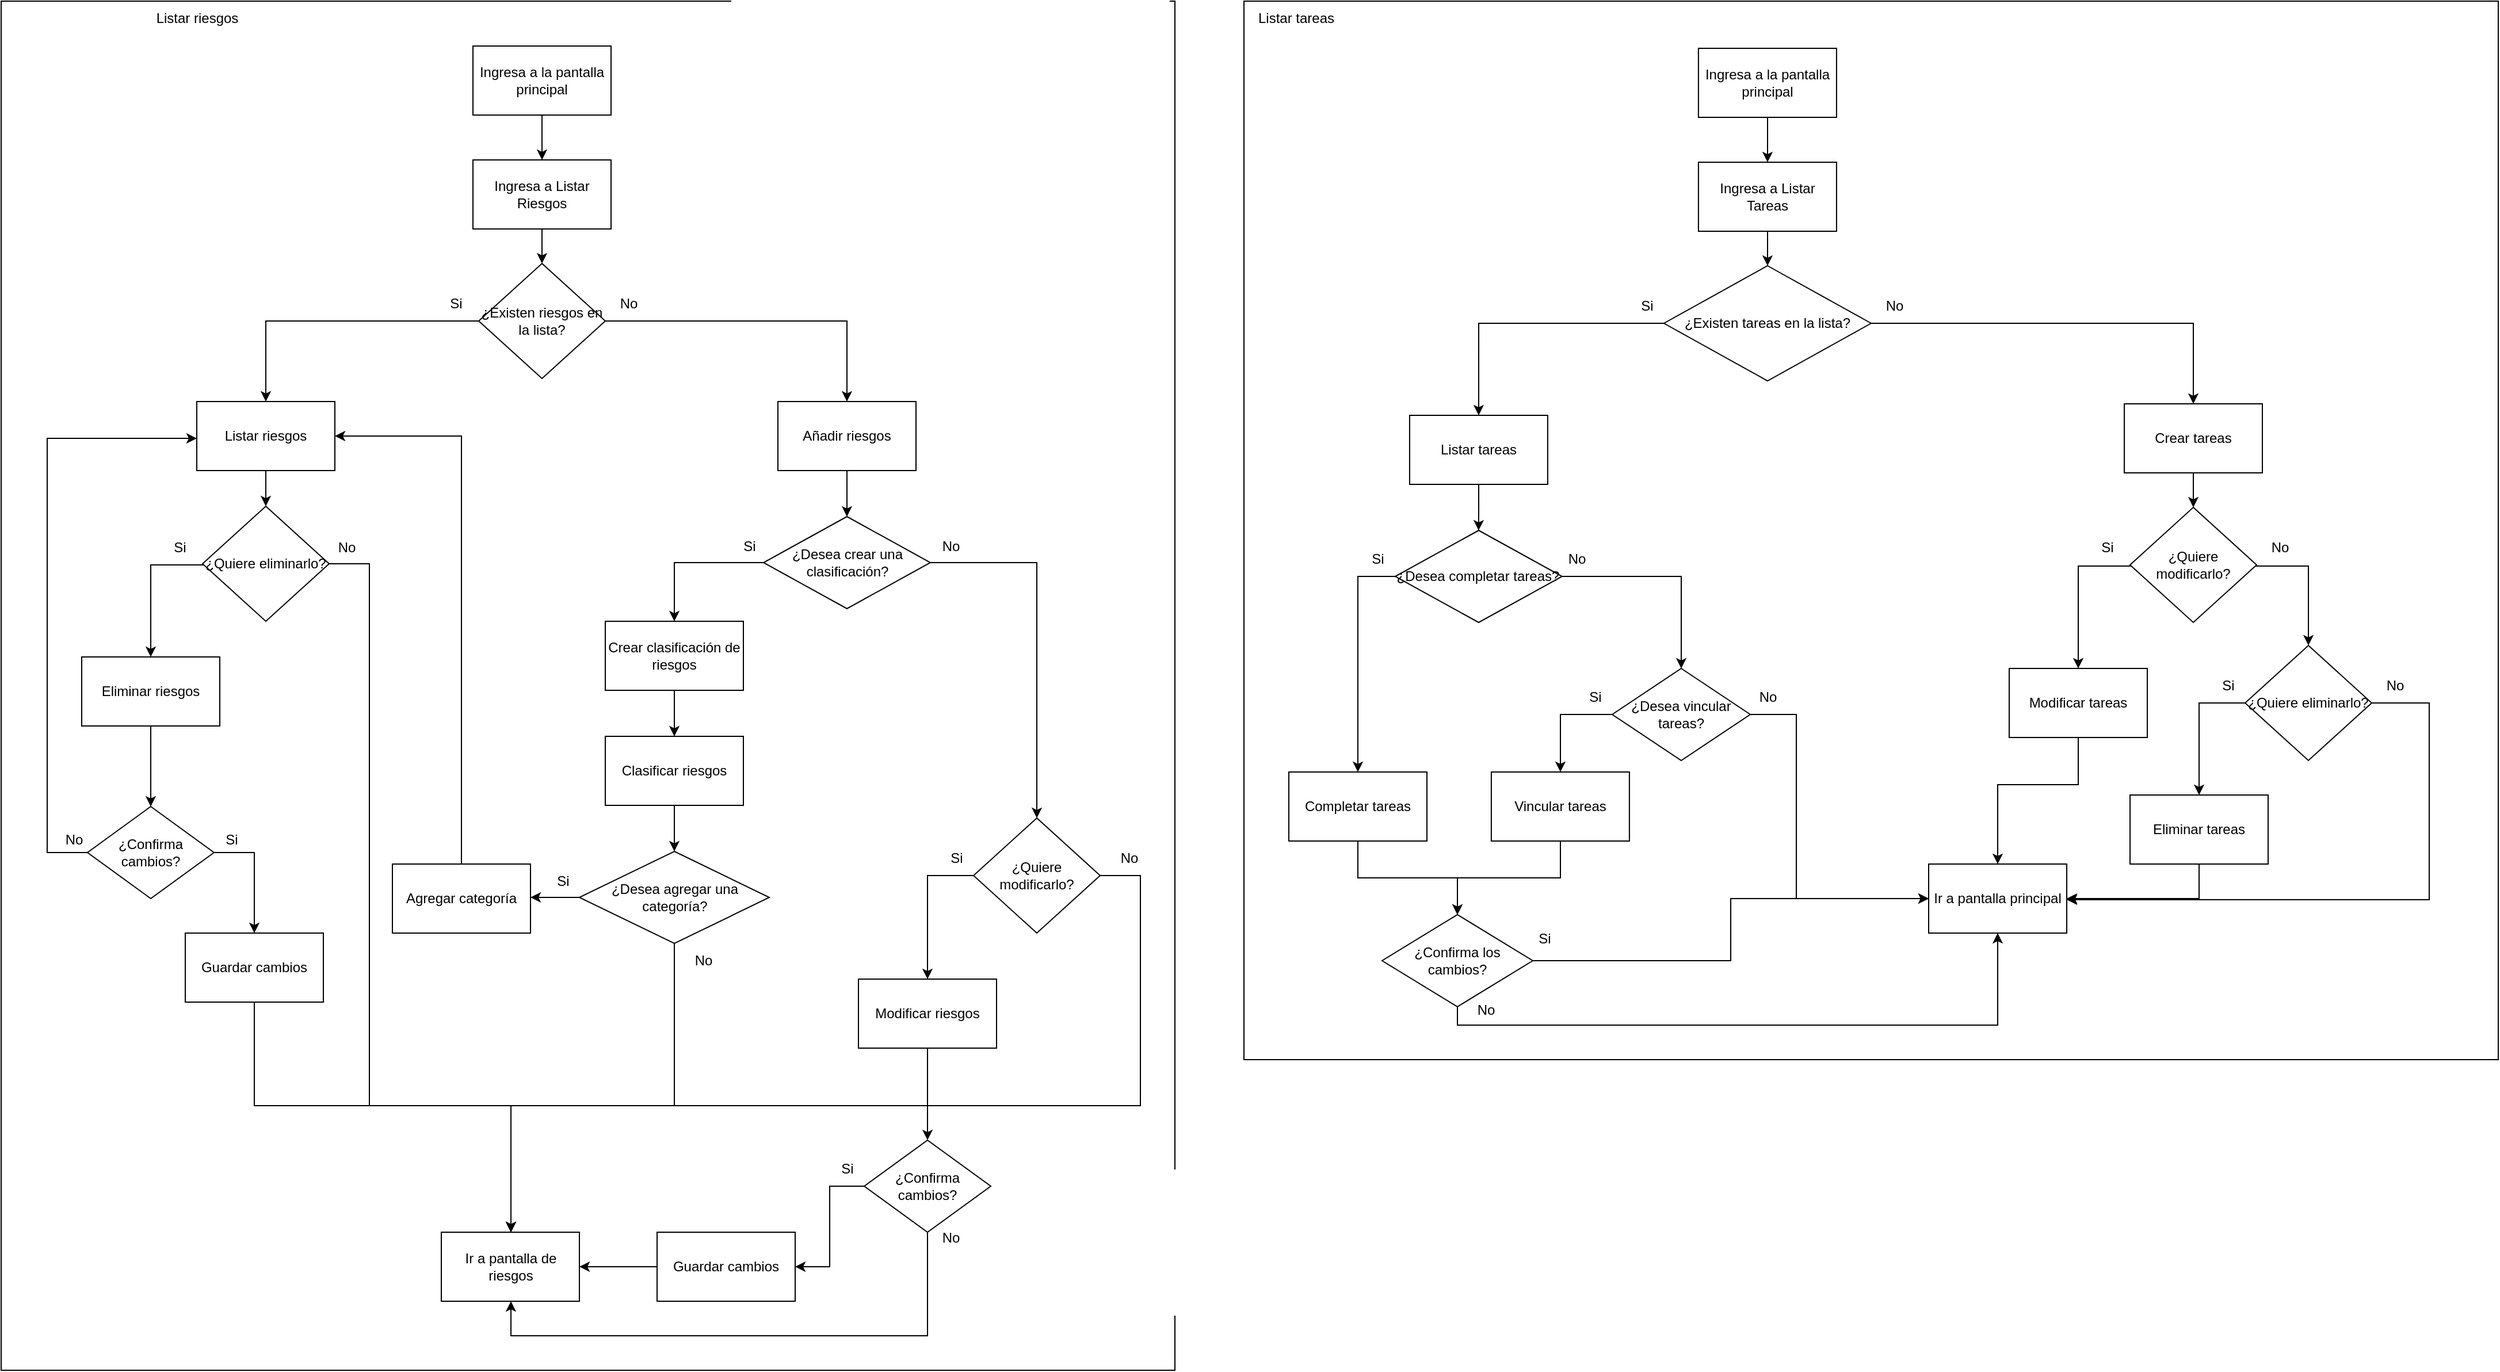 <mxfile version="24.5.1" type="device">
  <diagram id="2i4qga7weTXimYSR2r4y" name="Página-2">
    <mxGraphModel dx="3882" dy="-85" grid="1" gridSize="10" guides="1" tooltips="1" connect="1" arrows="1" fold="1" page="1" pageScale="1" pageWidth="827" pageHeight="1169" math="0" shadow="0">
      <root>
        <mxCell id="0" />
        <mxCell id="1" parent="0" />
        <mxCell id="-6n7xgKERIVpxmvqz6UG-1" value="" style="rounded=0;whiteSpace=wrap;html=1;" vertex="1" parent="1">
          <mxGeometry x="-870" y="1370" width="1020" height="1190" as="geometry" />
        </mxCell>
        <mxCell id="-6n7xgKERIVpxmvqz6UG-2" style="edgeStyle=orthogonalEdgeStyle;rounded=0;orthogonalLoop=1;jettySize=auto;html=1;" edge="1" parent="1" source="-6n7xgKERIVpxmvqz6UG-3" target="-6n7xgKERIVpxmvqz6UG-6">
          <mxGeometry relative="1" as="geometry">
            <mxPoint x="-180" y="1459" as="targetPoint" />
          </mxGeometry>
        </mxCell>
        <mxCell id="-6n7xgKERIVpxmvqz6UG-3" value="Ingresa a la pantalla principal" style="whiteSpace=wrap;html=1;" vertex="1" parent="1">
          <mxGeometry x="-460" y="1409" width="120" height="60" as="geometry" />
        </mxCell>
        <mxCell id="-6n7xgKERIVpxmvqz6UG-4" value="Listar riesgos" style="text;html=1;align=center;verticalAlign=middle;resizable=0;points=[];autosize=1;strokeColor=none;fillColor=none;" vertex="1" parent="1">
          <mxGeometry x="-750" y="1370" width="100" height="30" as="geometry" />
        </mxCell>
        <mxCell id="-6n7xgKERIVpxmvqz6UG-5" style="edgeStyle=orthogonalEdgeStyle;rounded=0;orthogonalLoop=1;jettySize=auto;html=1;" edge="1" parent="1" source="-6n7xgKERIVpxmvqz6UG-6" target="-6n7xgKERIVpxmvqz6UG-9">
          <mxGeometry relative="1" as="geometry">
            <mxPoint x="-180" y="1549" as="targetPoint" />
          </mxGeometry>
        </mxCell>
        <mxCell id="-6n7xgKERIVpxmvqz6UG-6" value="Ingresa a Listar Riesgos" style="whiteSpace=wrap;html=1;" vertex="1" parent="1">
          <mxGeometry x="-460" y="1508" width="120" height="60" as="geometry" />
        </mxCell>
        <mxCell id="-6n7xgKERIVpxmvqz6UG-7" style="edgeStyle=orthogonalEdgeStyle;rounded=0;orthogonalLoop=1;jettySize=auto;html=1;entryX=0.5;entryY=0;entryDx=0;entryDy=0;" edge="1" parent="1" source="-6n7xgKERIVpxmvqz6UG-9" target="-6n7xgKERIVpxmvqz6UG-11">
          <mxGeometry relative="1" as="geometry">
            <Array as="points">
              <mxPoint x="-640" y="1648" />
            </Array>
          </mxGeometry>
        </mxCell>
        <mxCell id="-6n7xgKERIVpxmvqz6UG-8" style="edgeStyle=orthogonalEdgeStyle;rounded=0;orthogonalLoop=1;jettySize=auto;html=1;" edge="1" parent="1" source="-6n7xgKERIVpxmvqz6UG-9" target="-6n7xgKERIVpxmvqz6UG-23">
          <mxGeometry relative="1" as="geometry" />
        </mxCell>
        <mxCell id="-6n7xgKERIVpxmvqz6UG-9" value="¿Existen riesgos en la lista?" style="rhombus;whiteSpace=wrap;html=1;" vertex="1" parent="1">
          <mxGeometry x="-455" y="1598" width="110" height="100" as="geometry" />
        </mxCell>
        <mxCell id="Y3uqk0koXUsRlQ7JTflA-15" style="edgeStyle=orthogonalEdgeStyle;rounded=0;orthogonalLoop=1;jettySize=auto;html=1;" edge="1" parent="1" source="-6n7xgKERIVpxmvqz6UG-11" target="-6n7xgKERIVpxmvqz6UG-26">
          <mxGeometry relative="1" as="geometry" />
        </mxCell>
        <mxCell id="-6n7xgKERIVpxmvqz6UG-11" value="Listar riesgos" style="whiteSpace=wrap;html=1;" vertex="1" parent="1">
          <mxGeometry x="-700" y="1718" width="120" height="60" as="geometry" />
        </mxCell>
        <mxCell id="-6n7xgKERIVpxmvqz6UG-12" value="Si" style="text;html=1;align=center;verticalAlign=middle;resizable=0;points=[];autosize=1;strokeColor=none;fillColor=none;" vertex="1" parent="1">
          <mxGeometry x="-490" y="1618" width="30" height="30" as="geometry" />
        </mxCell>
        <mxCell id="-6n7xgKERIVpxmvqz6UG-13" style="edgeStyle=orthogonalEdgeStyle;rounded=0;orthogonalLoop=1;jettySize=auto;html=1;" edge="1" parent="1" source="-6n7xgKERIVpxmvqz6UG-14" target="Y3uqk0koXUsRlQ7JTflA-25">
          <mxGeometry relative="1" as="geometry">
            <Array as="points">
              <mxPoint x="-65" y="2340" />
              <mxPoint x="-65" y="2340" />
            </Array>
            <mxPoint x="-560.0" y="2460" as="targetPoint" />
          </mxGeometry>
        </mxCell>
        <mxCell id="-6n7xgKERIVpxmvqz6UG-14" value="Modificar riesgos" style="whiteSpace=wrap;html=1;" vertex="1" parent="1">
          <mxGeometry x="-125" y="2220" width="120" height="60" as="geometry" />
        </mxCell>
        <mxCell id="-6n7xgKERIVpxmvqz6UG-15" style="edgeStyle=orthogonalEdgeStyle;rounded=0;orthogonalLoop=1;jettySize=auto;html=1;" edge="1" parent="1" source="-6n7xgKERIVpxmvqz6UG-17" target="-6n7xgKERIVpxmvqz6UG-14">
          <mxGeometry relative="1" as="geometry">
            <Array as="points">
              <mxPoint x="-65" y="2130" />
            </Array>
          </mxGeometry>
        </mxCell>
        <mxCell id="Y3uqk0koXUsRlQ7JTflA-18" style="edgeStyle=orthogonalEdgeStyle;rounded=0;orthogonalLoop=1;jettySize=auto;html=1;" edge="1" parent="1" source="-6n7xgKERIVpxmvqz6UG-17" target="-6n7xgKERIVpxmvqz6UG-19">
          <mxGeometry relative="1" as="geometry">
            <Array as="points">
              <mxPoint x="120" y="2130" />
              <mxPoint x="120" y="2330" />
              <mxPoint x="-427" y="2330" />
            </Array>
          </mxGeometry>
        </mxCell>
        <mxCell id="-6n7xgKERIVpxmvqz6UG-17" value="¿Quiere modificarlo?" style="rhombus;whiteSpace=wrap;html=1;" vertex="1" parent="1">
          <mxGeometry x="-25" y="2080" width="110" height="100" as="geometry" />
        </mxCell>
        <mxCell id="-6n7xgKERIVpxmvqz6UG-18" value="No" style="text;html=1;align=center;verticalAlign=middle;resizable=0;points=[];autosize=1;strokeColor=none;fillColor=none;" vertex="1" parent="1">
          <mxGeometry x="-345" y="1618" width="40" height="30" as="geometry" />
        </mxCell>
        <mxCell id="-6n7xgKERIVpxmvqz6UG-19" value="Ir a pantalla de riesgos" style="whiteSpace=wrap;html=1;" vertex="1" parent="1">
          <mxGeometry x="-487.5" y="2440" width="120" height="60" as="geometry" />
        </mxCell>
        <mxCell id="-6n7xgKERIVpxmvqz6UG-20" value="Si" style="text;html=1;align=center;verticalAlign=middle;resizable=0;points=[];autosize=1;strokeColor=none;fillColor=none;" vertex="1" parent="1">
          <mxGeometry x="-55" y="2100" width="30" height="30" as="geometry" />
        </mxCell>
        <mxCell id="-6n7xgKERIVpxmvqz6UG-21" value="No" style="text;html=1;align=center;verticalAlign=middle;resizable=0;points=[];autosize=1;strokeColor=none;fillColor=none;" vertex="1" parent="1">
          <mxGeometry x="90" y="2100" width="40" height="30" as="geometry" />
        </mxCell>
        <mxCell id="-6n7xgKERIVpxmvqz6UG-22" value="" style="edgeStyle=orthogonalEdgeStyle;rounded=0;orthogonalLoop=1;jettySize=auto;html=1;" edge="1" parent="1" source="-6n7xgKERIVpxmvqz6UG-23" target="-6n7xgKERIVpxmvqz6UG-63">
          <mxGeometry relative="1" as="geometry" />
        </mxCell>
        <mxCell id="-6n7xgKERIVpxmvqz6UG-23" value="Añadir riesgos" style="whiteSpace=wrap;html=1;" vertex="1" parent="1">
          <mxGeometry x="-195" y="1718" width="120" height="60" as="geometry" />
        </mxCell>
        <mxCell id="-6n7xgKERIVpxmvqz6UG-24" value="" style="edgeStyle=orthogonalEdgeStyle;rounded=0;orthogonalLoop=1;jettySize=auto;html=1;" edge="1" parent="1" source="-6n7xgKERIVpxmvqz6UG-26" target="-6n7xgKERIVpxmvqz6UG-30">
          <mxGeometry relative="1" as="geometry">
            <Array as="points">
              <mxPoint x="-740" y="1860" />
            </Array>
          </mxGeometry>
        </mxCell>
        <mxCell id="Y3uqk0koXUsRlQ7JTflA-16" style="edgeStyle=orthogonalEdgeStyle;rounded=0;orthogonalLoop=1;jettySize=auto;html=1;" edge="1" parent="1" source="-6n7xgKERIVpxmvqz6UG-26" target="-6n7xgKERIVpxmvqz6UG-19">
          <mxGeometry relative="1" as="geometry">
            <Array as="points">
              <mxPoint x="-550" y="1859" />
              <mxPoint x="-550" y="2330" />
              <mxPoint x="-427" y="2330" />
            </Array>
          </mxGeometry>
        </mxCell>
        <mxCell id="-6n7xgKERIVpxmvqz6UG-26" value="¿Quiere eliminarlo?" style="rhombus;whiteSpace=wrap;html=1;" vertex="1" parent="1">
          <mxGeometry x="-695" y="1809" width="110" height="100" as="geometry" />
        </mxCell>
        <mxCell id="-6n7xgKERIVpxmvqz6UG-27" value="Si" style="text;html=1;align=center;verticalAlign=middle;resizable=0;points=[];autosize=1;strokeColor=none;fillColor=none;" vertex="1" parent="1">
          <mxGeometry x="-730" y="1830" width="30" height="30" as="geometry" />
        </mxCell>
        <mxCell id="-6n7xgKERIVpxmvqz6UG-28" value="No" style="text;html=1;align=center;verticalAlign=middle;resizable=0;points=[];autosize=1;strokeColor=none;fillColor=none;" vertex="1" parent="1">
          <mxGeometry x="-590" y="1830" width="40" height="30" as="geometry" />
        </mxCell>
        <mxCell id="Y3uqk0koXUsRlQ7JTflA-20" value="" style="edgeStyle=orthogonalEdgeStyle;rounded=0;orthogonalLoop=1;jettySize=auto;html=1;" edge="1" parent="1" source="-6n7xgKERIVpxmvqz6UG-30" target="Y3uqk0koXUsRlQ7JTflA-19">
          <mxGeometry relative="1" as="geometry" />
        </mxCell>
        <mxCell id="-6n7xgKERIVpxmvqz6UG-30" value="Eliminar riesgos" style="whiteSpace=wrap;html=1;" vertex="1" parent="1">
          <mxGeometry x="-800" y="1940" width="120" height="60" as="geometry" />
        </mxCell>
        <mxCell id="-6n7xgKERIVpxmvqz6UG-31" value="" style="rounded=0;whiteSpace=wrap;html=1;" vertex="1" parent="1">
          <mxGeometry x="210" y="1370" width="1090" height="920" as="geometry" />
        </mxCell>
        <mxCell id="-6n7xgKERIVpxmvqz6UG-32" value="Listar tareas" style="text;html=1;align=center;verticalAlign=middle;resizable=0;points=[];autosize=1;strokeColor=none;fillColor=none;" vertex="1" parent="1">
          <mxGeometry x="210" y="1370" width="90" height="30" as="geometry" />
        </mxCell>
        <mxCell id="-6n7xgKERIVpxmvqz6UG-33" style="edgeStyle=orthogonalEdgeStyle;rounded=0;orthogonalLoop=1;jettySize=auto;html=1;" edge="1" parent="1" source="-6n7xgKERIVpxmvqz6UG-34" target="-6n7xgKERIVpxmvqz6UG-36">
          <mxGeometry relative="1" as="geometry">
            <mxPoint x="884.96" y="1461" as="targetPoint" />
          </mxGeometry>
        </mxCell>
        <mxCell id="-6n7xgKERIVpxmvqz6UG-34" value="Ingresa a la pantalla principal" style="whiteSpace=wrap;html=1;" vertex="1" parent="1">
          <mxGeometry x="604.96" y="1411" width="120" height="60" as="geometry" />
        </mxCell>
        <mxCell id="-6n7xgKERIVpxmvqz6UG-35" style="edgeStyle=orthogonalEdgeStyle;rounded=0;orthogonalLoop=1;jettySize=auto;html=1;" edge="1" parent="1" source="-6n7xgKERIVpxmvqz6UG-36" target="-6n7xgKERIVpxmvqz6UG-39">
          <mxGeometry relative="1" as="geometry">
            <mxPoint x="884.96" y="1551" as="targetPoint" />
          </mxGeometry>
        </mxCell>
        <mxCell id="-6n7xgKERIVpxmvqz6UG-36" value="Ingresa a Listar Tareas" style="whiteSpace=wrap;html=1;" vertex="1" parent="1">
          <mxGeometry x="604.96" y="1510" width="120" height="60" as="geometry" />
        </mxCell>
        <mxCell id="-6n7xgKERIVpxmvqz6UG-37" style="edgeStyle=orthogonalEdgeStyle;rounded=0;orthogonalLoop=1;jettySize=auto;html=1;entryX=0.5;entryY=0;entryDx=0;entryDy=0;" edge="1" parent="1" source="-6n7xgKERIVpxmvqz6UG-39" target="-6n7xgKERIVpxmvqz6UG-41">
          <mxGeometry relative="1" as="geometry">
            <Array as="points">
              <mxPoint x="414" y="1650" />
            </Array>
          </mxGeometry>
        </mxCell>
        <mxCell id="-6n7xgKERIVpxmvqz6UG-38" style="edgeStyle=orthogonalEdgeStyle;rounded=0;orthogonalLoop=1;jettySize=auto;html=1;" edge="1" parent="1" source="-6n7xgKERIVpxmvqz6UG-39" target="-6n7xgKERIVpxmvqz6UG-53">
          <mxGeometry relative="1" as="geometry" />
        </mxCell>
        <mxCell id="-6n7xgKERIVpxmvqz6UG-39" value="¿Existen tareas en la lista?" style="rhombus;whiteSpace=wrap;html=1;" vertex="1" parent="1">
          <mxGeometry x="574.96" y="1600" width="180.04" height="100" as="geometry" />
        </mxCell>
        <mxCell id="Y3uqk0koXUsRlQ7JTflA-37" value="" style="edgeStyle=orthogonalEdgeStyle;rounded=0;orthogonalLoop=1;jettySize=auto;html=1;" edge="1" parent="1" source="-6n7xgKERIVpxmvqz6UG-41" target="Y3uqk0koXUsRlQ7JTflA-36">
          <mxGeometry relative="1" as="geometry" />
        </mxCell>
        <mxCell id="-6n7xgKERIVpxmvqz6UG-41" value="Listar tareas" style="whiteSpace=wrap;html=1;" vertex="1" parent="1">
          <mxGeometry x="353.96" y="1730" width="120" height="60" as="geometry" />
        </mxCell>
        <mxCell id="-6n7xgKERIVpxmvqz6UG-42" value="Si" style="text;html=1;align=center;verticalAlign=middle;resizable=0;points=[];autosize=1;strokeColor=none;fillColor=none;" vertex="1" parent="1">
          <mxGeometry x="544.96" y="1620" width="30" height="30" as="geometry" />
        </mxCell>
        <mxCell id="-6n7xgKERIVpxmvqz6UG-43" style="edgeStyle=orthogonalEdgeStyle;rounded=0;orthogonalLoop=1;jettySize=auto;html=1;" edge="1" parent="1" source="-6n7xgKERIVpxmvqz6UG-44" target="-6n7xgKERIVpxmvqz6UG-49">
          <mxGeometry relative="1" as="geometry">
            <Array as="points">
              <mxPoint x="935" y="2051" />
              <mxPoint x="865" y="2051" />
            </Array>
          </mxGeometry>
        </mxCell>
        <mxCell id="-6n7xgKERIVpxmvqz6UG-44" value="Modificar tareas" style="whiteSpace=wrap;html=1;" vertex="1" parent="1">
          <mxGeometry x="875" y="1950" width="120" height="60" as="geometry" />
        </mxCell>
        <mxCell id="-6n7xgKERIVpxmvqz6UG-45" style="edgeStyle=orthogonalEdgeStyle;rounded=0;orthogonalLoop=1;jettySize=auto;html=1;" edge="1" parent="1" source="-6n7xgKERIVpxmvqz6UG-47" target="-6n7xgKERIVpxmvqz6UG-44">
          <mxGeometry relative="1" as="geometry">
            <Array as="points">
              <mxPoint x="935" y="1861" />
            </Array>
          </mxGeometry>
        </mxCell>
        <mxCell id="-6n7xgKERIVpxmvqz6UG-46" style="edgeStyle=orthogonalEdgeStyle;rounded=0;orthogonalLoop=1;jettySize=auto;html=1;" edge="1" parent="1" source="-6n7xgKERIVpxmvqz6UG-47" target="-6n7xgKERIVpxmvqz6UG-56">
          <mxGeometry relative="1" as="geometry">
            <Array as="points">
              <mxPoint x="1135" y="1861" />
            </Array>
          </mxGeometry>
        </mxCell>
        <mxCell id="-6n7xgKERIVpxmvqz6UG-47" value="¿Quiere modificarlo?" style="rhombus;whiteSpace=wrap;html=1;" vertex="1" parent="1">
          <mxGeometry x="980" y="1810" width="110" height="100" as="geometry" />
        </mxCell>
        <mxCell id="-6n7xgKERIVpxmvqz6UG-48" value="No" style="text;html=1;align=center;verticalAlign=middle;resizable=0;points=[];autosize=1;strokeColor=none;fillColor=none;" vertex="1" parent="1">
          <mxGeometry x="755" y="1620" width="40" height="30" as="geometry" />
        </mxCell>
        <mxCell id="-6n7xgKERIVpxmvqz6UG-49" value="Ir a pantalla principal" style="whiteSpace=wrap;html=1;" vertex="1" parent="1">
          <mxGeometry x="805" y="2120" width="120" height="60" as="geometry" />
        </mxCell>
        <mxCell id="-6n7xgKERIVpxmvqz6UG-50" value="Si" style="text;html=1;align=center;verticalAlign=middle;resizable=0;points=[];autosize=1;strokeColor=none;fillColor=none;" vertex="1" parent="1">
          <mxGeometry x="945" y="1830" width="30" height="30" as="geometry" />
        </mxCell>
        <mxCell id="-6n7xgKERIVpxmvqz6UG-51" value="No" style="text;html=1;align=center;verticalAlign=middle;resizable=0;points=[];autosize=1;strokeColor=none;fillColor=none;" vertex="1" parent="1">
          <mxGeometry x="1090" y="1830" width="40" height="30" as="geometry" />
        </mxCell>
        <mxCell id="-6n7xgKERIVpxmvqz6UG-52" value="" style="edgeStyle=orthogonalEdgeStyle;rounded=0;orthogonalLoop=1;jettySize=auto;html=1;" edge="1" parent="1" source="-6n7xgKERIVpxmvqz6UG-53" target="-6n7xgKERIVpxmvqz6UG-47">
          <mxGeometry relative="1" as="geometry" />
        </mxCell>
        <mxCell id="-6n7xgKERIVpxmvqz6UG-53" value="Crear tareas" style="whiteSpace=wrap;html=1;" vertex="1" parent="1">
          <mxGeometry x="975" y="1720" width="120" height="60" as="geometry" />
        </mxCell>
        <mxCell id="-6n7xgKERIVpxmvqz6UG-54" value="" style="edgeStyle=orthogonalEdgeStyle;rounded=0;orthogonalLoop=1;jettySize=auto;html=1;" edge="1" parent="1" source="-6n7xgKERIVpxmvqz6UG-56" target="-6n7xgKERIVpxmvqz6UG-60">
          <mxGeometry relative="1" as="geometry">
            <Array as="points">
              <mxPoint x="1040" y="1980" />
            </Array>
          </mxGeometry>
        </mxCell>
        <mxCell id="-6n7xgKERIVpxmvqz6UG-55" style="edgeStyle=orthogonalEdgeStyle;rounded=0;orthogonalLoop=1;jettySize=auto;html=1;" edge="1" parent="1" source="-6n7xgKERIVpxmvqz6UG-56" target="-6n7xgKERIVpxmvqz6UG-49">
          <mxGeometry relative="1" as="geometry">
            <Array as="points">
              <mxPoint x="1240" y="1980" />
              <mxPoint x="1240" y="2151" />
            </Array>
          </mxGeometry>
        </mxCell>
        <mxCell id="-6n7xgKERIVpxmvqz6UG-56" value="¿Quiere eliminarlo?" style="rhombus;whiteSpace=wrap;html=1;" vertex="1" parent="1">
          <mxGeometry x="1080" y="1930" width="110" height="100" as="geometry" />
        </mxCell>
        <mxCell id="-6n7xgKERIVpxmvqz6UG-57" value="Si" style="text;html=1;align=center;verticalAlign=middle;resizable=0;points=[];autosize=1;strokeColor=none;fillColor=none;" vertex="1" parent="1">
          <mxGeometry x="1050" y="1950" width="30" height="30" as="geometry" />
        </mxCell>
        <mxCell id="-6n7xgKERIVpxmvqz6UG-58" value="No" style="text;html=1;align=center;verticalAlign=middle;resizable=0;points=[];autosize=1;strokeColor=none;fillColor=none;" vertex="1" parent="1">
          <mxGeometry x="1190" y="1950" width="40" height="30" as="geometry" />
        </mxCell>
        <mxCell id="-6n7xgKERIVpxmvqz6UG-59" style="edgeStyle=orthogonalEdgeStyle;rounded=0;orthogonalLoop=1;jettySize=auto;html=1;" edge="1" parent="1" source="-6n7xgKERIVpxmvqz6UG-60" target="-6n7xgKERIVpxmvqz6UG-49">
          <mxGeometry relative="1" as="geometry">
            <Array as="points">
              <mxPoint x="1040" y="2150" />
            </Array>
          </mxGeometry>
        </mxCell>
        <mxCell id="-6n7xgKERIVpxmvqz6UG-60" value="Eliminar tareas" style="whiteSpace=wrap;html=1;" vertex="1" parent="1">
          <mxGeometry x="980" y="2060" width="120" height="60" as="geometry" />
        </mxCell>
        <mxCell id="-6n7xgKERIVpxmvqz6UG-61" value="" style="edgeStyle=orthogonalEdgeStyle;rounded=0;orthogonalLoop=1;jettySize=auto;html=1;" edge="1" parent="1" source="-6n7xgKERIVpxmvqz6UG-63" target="-6n7xgKERIVpxmvqz6UG-65">
          <mxGeometry relative="1" as="geometry" />
        </mxCell>
        <mxCell id="-6n7xgKERIVpxmvqz6UG-62" value="" style="edgeStyle=orthogonalEdgeStyle;rounded=0;orthogonalLoop=1;jettySize=auto;html=1;" edge="1" parent="1" source="-6n7xgKERIVpxmvqz6UG-63" target="-6n7xgKERIVpxmvqz6UG-17">
          <mxGeometry relative="1" as="geometry">
            <mxPoint x="30" y="1909" as="targetPoint" />
            <Array as="points">
              <mxPoint x="30" y="1858" />
            </Array>
          </mxGeometry>
        </mxCell>
        <mxCell id="-6n7xgKERIVpxmvqz6UG-63" value="¿Desea crear una clasificación?" style="rhombus;whiteSpace=wrap;html=1;" vertex="1" parent="1">
          <mxGeometry x="-207.5" y="1818" width="145" height="80" as="geometry" />
        </mxCell>
        <mxCell id="Y3uqk0koXUsRlQ7JTflA-4" value="" style="edgeStyle=orthogonalEdgeStyle;rounded=0;orthogonalLoop=1;jettySize=auto;html=1;" edge="1" parent="1" source="-6n7xgKERIVpxmvqz6UG-65" target="Y3uqk0koXUsRlQ7JTflA-3">
          <mxGeometry relative="1" as="geometry" />
        </mxCell>
        <mxCell id="-6n7xgKERIVpxmvqz6UG-65" value="Crear clasificación de riesgos" style="whiteSpace=wrap;html=1;" vertex="1" parent="1">
          <mxGeometry x="-345" y="1909" width="120" height="60" as="geometry" />
        </mxCell>
        <mxCell id="-6n7xgKERIVpxmvqz6UG-66" value="Si" style="text;html=1;align=center;verticalAlign=middle;resizable=0;points=[];autosize=1;strokeColor=none;fillColor=none;" vertex="1" parent="1">
          <mxGeometry x="-235" y="1829" width="30" height="30" as="geometry" />
        </mxCell>
        <mxCell id="Y3uqk0koXUsRlQ7JTflA-13" style="edgeStyle=orthogonalEdgeStyle;rounded=0;orthogonalLoop=1;jettySize=auto;html=1;" edge="1" parent="1" source="-6n7xgKERIVpxmvqz6UG-68" target="-6n7xgKERIVpxmvqz6UG-11">
          <mxGeometry relative="1" as="geometry">
            <Array as="points">
              <mxPoint x="-470" y="1748" />
            </Array>
          </mxGeometry>
        </mxCell>
        <mxCell id="-6n7xgKERIVpxmvqz6UG-68" value="Agregar categoría" style="whiteSpace=wrap;html=1;" vertex="1" parent="1">
          <mxGeometry x="-530" y="2120" width="120" height="60" as="geometry" />
        </mxCell>
        <mxCell id="-6n7xgKERIVpxmvqz6UG-69" value="No" style="text;html=1;align=center;verticalAlign=middle;resizable=0;points=[];autosize=1;strokeColor=none;fillColor=none;" vertex="1" parent="1">
          <mxGeometry x="-65" y="1829" width="40" height="30" as="geometry" />
        </mxCell>
        <mxCell id="Y3uqk0koXUsRlQ7JTflA-6" value="" style="edgeStyle=orthogonalEdgeStyle;rounded=0;orthogonalLoop=1;jettySize=auto;html=1;" edge="1" parent="1" source="Y3uqk0koXUsRlQ7JTflA-3" target="Y3uqk0koXUsRlQ7JTflA-5">
          <mxGeometry relative="1" as="geometry" />
        </mxCell>
        <mxCell id="Y3uqk0koXUsRlQ7JTflA-3" value="Clasificar riesgos" style="whiteSpace=wrap;html=1;" vertex="1" parent="1">
          <mxGeometry x="-345" y="2009" width="120" height="60" as="geometry" />
        </mxCell>
        <mxCell id="Y3uqk0koXUsRlQ7JTflA-7" style="edgeStyle=orthogonalEdgeStyle;rounded=0;orthogonalLoop=1;jettySize=auto;html=1;" edge="1" parent="1" source="Y3uqk0koXUsRlQ7JTflA-5" target="-6n7xgKERIVpxmvqz6UG-68">
          <mxGeometry relative="1" as="geometry">
            <mxPoint x="-390" y="2220" as="targetPoint" />
            <Array as="points">
              <mxPoint x="-400" y="2149" />
              <mxPoint x="-400" y="2149" />
            </Array>
          </mxGeometry>
        </mxCell>
        <mxCell id="Y3uqk0koXUsRlQ7JTflA-14" style="edgeStyle=orthogonalEdgeStyle;rounded=0;orthogonalLoop=1;jettySize=auto;html=1;" edge="1" parent="1" source="Y3uqk0koXUsRlQ7JTflA-5" target="-6n7xgKERIVpxmvqz6UG-19">
          <mxGeometry relative="1" as="geometry">
            <Array as="points">
              <mxPoint x="-285" y="2330" />
              <mxPoint x="-427" y="2330" />
            </Array>
          </mxGeometry>
        </mxCell>
        <mxCell id="Y3uqk0koXUsRlQ7JTflA-5" value="¿Desea agregar una categoría?" style="rhombus;whiteSpace=wrap;html=1;" vertex="1" parent="1">
          <mxGeometry x="-367.5" y="2109" width="165" height="80" as="geometry" />
        </mxCell>
        <mxCell id="Y3uqk0koXUsRlQ7JTflA-8" value="Si" style="text;html=1;align=center;verticalAlign=middle;resizable=0;points=[];autosize=1;strokeColor=none;fillColor=none;" vertex="1" parent="1">
          <mxGeometry x="-397.5" y="2120" width="30" height="30" as="geometry" />
        </mxCell>
        <mxCell id="Y3uqk0koXUsRlQ7JTflA-10" value="No" style="text;html=1;align=center;verticalAlign=middle;resizable=0;points=[];autosize=1;strokeColor=none;fillColor=none;" vertex="1" parent="1">
          <mxGeometry x="-280" y="2189" width="40" height="30" as="geometry" />
        </mxCell>
        <mxCell id="Y3uqk0koXUsRlQ7JTflA-23" style="edgeStyle=orthogonalEdgeStyle;rounded=0;orthogonalLoop=1;jettySize=auto;html=1;" edge="1" parent="1" source="Y3uqk0koXUsRlQ7JTflA-19" target="-6n7xgKERIVpxmvqz6UG-11">
          <mxGeometry relative="1" as="geometry">
            <Array as="points">
              <mxPoint x="-830" y="2110" />
              <mxPoint x="-830" y="1750" />
            </Array>
          </mxGeometry>
        </mxCell>
        <mxCell id="Y3uqk0koXUsRlQ7JTflA-29" value="" style="edgeStyle=orthogonalEdgeStyle;rounded=0;orthogonalLoop=1;jettySize=auto;html=1;" edge="1" parent="1" source="Y3uqk0koXUsRlQ7JTflA-19" target="Y3uqk0koXUsRlQ7JTflA-28">
          <mxGeometry relative="1" as="geometry">
            <Array as="points">
              <mxPoint x="-650" y="2110" />
            </Array>
          </mxGeometry>
        </mxCell>
        <mxCell id="Y3uqk0koXUsRlQ7JTflA-19" value="¿Confirma cambios?" style="rhombus;whiteSpace=wrap;html=1;" vertex="1" parent="1">
          <mxGeometry x="-795" y="2070" width="110" height="80" as="geometry" />
        </mxCell>
        <mxCell id="Y3uqk0koXUsRlQ7JTflA-22" value="Si" style="text;html=1;align=center;verticalAlign=middle;resizable=0;points=[];autosize=1;strokeColor=none;fillColor=none;" vertex="1" parent="1">
          <mxGeometry x="-685" y="2084" width="30" height="30" as="geometry" />
        </mxCell>
        <mxCell id="Y3uqk0koXUsRlQ7JTflA-24" value="No" style="text;html=1;align=center;verticalAlign=middle;resizable=0;points=[];autosize=1;strokeColor=none;fillColor=none;" vertex="1" parent="1">
          <mxGeometry x="-827" y="2084" width="40" height="30" as="geometry" />
        </mxCell>
        <mxCell id="Y3uqk0koXUsRlQ7JTflA-32" style="edgeStyle=orthogonalEdgeStyle;rounded=0;orthogonalLoop=1;jettySize=auto;html=1;" edge="1" parent="1" source="Y3uqk0koXUsRlQ7JTflA-25" target="Y3uqk0koXUsRlQ7JTflA-31">
          <mxGeometry relative="1" as="geometry" />
        </mxCell>
        <mxCell id="Y3uqk0koXUsRlQ7JTflA-34" style="edgeStyle=orthogonalEdgeStyle;rounded=0;orthogonalLoop=1;jettySize=auto;html=1;" edge="1" parent="1" source="Y3uqk0koXUsRlQ7JTflA-25" target="-6n7xgKERIVpxmvqz6UG-19">
          <mxGeometry relative="1" as="geometry">
            <Array as="points">
              <mxPoint x="-65" y="2530" />
              <mxPoint x="-427" y="2530" />
            </Array>
          </mxGeometry>
        </mxCell>
        <mxCell id="Y3uqk0koXUsRlQ7JTflA-25" value="¿Confirma cambios?" style="rhombus;whiteSpace=wrap;html=1;" vertex="1" parent="1">
          <mxGeometry x="-120" y="2360" width="110" height="80" as="geometry" />
        </mxCell>
        <mxCell id="Y3uqk0koXUsRlQ7JTflA-27" value="Si" style="text;html=1;align=center;verticalAlign=middle;resizable=0;points=[];autosize=1;strokeColor=none;fillColor=none;" vertex="1" parent="1">
          <mxGeometry x="-150" y="2370" width="30" height="30" as="geometry" />
        </mxCell>
        <mxCell id="Y3uqk0koXUsRlQ7JTflA-30" style="edgeStyle=orthogonalEdgeStyle;rounded=0;orthogonalLoop=1;jettySize=auto;html=1;" edge="1" parent="1" source="Y3uqk0koXUsRlQ7JTflA-28" target="-6n7xgKERIVpxmvqz6UG-19">
          <mxGeometry relative="1" as="geometry">
            <Array as="points">
              <mxPoint x="-650" y="2330" />
              <mxPoint x="-427" y="2330" />
            </Array>
          </mxGeometry>
        </mxCell>
        <mxCell id="Y3uqk0koXUsRlQ7JTflA-28" value="Guardar cambios" style="whiteSpace=wrap;html=1;" vertex="1" parent="1">
          <mxGeometry x="-710" y="2180" width="120" height="60" as="geometry" />
        </mxCell>
        <mxCell id="Y3uqk0koXUsRlQ7JTflA-33" value="" style="edgeStyle=orthogonalEdgeStyle;rounded=0;orthogonalLoop=1;jettySize=auto;html=1;" edge="1" parent="1" source="Y3uqk0koXUsRlQ7JTflA-31" target="-6n7xgKERIVpxmvqz6UG-19">
          <mxGeometry relative="1" as="geometry" />
        </mxCell>
        <mxCell id="Y3uqk0koXUsRlQ7JTflA-31" value="Guardar cambios" style="whiteSpace=wrap;html=1;" vertex="1" parent="1">
          <mxGeometry x="-300" y="2440" width="120" height="60" as="geometry" />
        </mxCell>
        <mxCell id="Y3uqk0koXUsRlQ7JTflA-35" value="No" style="text;html=1;align=center;verticalAlign=middle;resizable=0;points=[];autosize=1;strokeColor=none;fillColor=none;" vertex="1" parent="1">
          <mxGeometry x="-65" y="2430" width="40" height="30" as="geometry" />
        </mxCell>
        <mxCell id="Y3uqk0koXUsRlQ7JTflA-39" value="" style="edgeStyle=orthogonalEdgeStyle;rounded=0;orthogonalLoop=1;jettySize=auto;html=1;" edge="1" parent="1" source="Y3uqk0koXUsRlQ7JTflA-36" target="Y3uqk0koXUsRlQ7JTflA-38">
          <mxGeometry relative="1" as="geometry">
            <Array as="points">
              <mxPoint x="309" y="1870" />
            </Array>
          </mxGeometry>
        </mxCell>
        <mxCell id="Y3uqk0koXUsRlQ7JTflA-44" value="" style="edgeStyle=orthogonalEdgeStyle;rounded=0;orthogonalLoop=1;jettySize=auto;html=1;" edge="1" parent="1" source="Y3uqk0koXUsRlQ7JTflA-36" target="Y3uqk0koXUsRlQ7JTflA-43">
          <mxGeometry relative="1" as="geometry">
            <Array as="points">
              <mxPoint x="590" y="1870" />
            </Array>
          </mxGeometry>
        </mxCell>
        <mxCell id="Y3uqk0koXUsRlQ7JTflA-36" value="¿Desea completar tareas?" style="rhombus;whiteSpace=wrap;html=1;" vertex="1" parent="1">
          <mxGeometry x="341.44" y="1830" width="145.04" height="80" as="geometry" />
        </mxCell>
        <mxCell id="Y3uqk0koXUsRlQ7JTflA-53" value="" style="edgeStyle=orthogonalEdgeStyle;rounded=0;orthogonalLoop=1;jettySize=auto;html=1;" edge="1" parent="1" source="Y3uqk0koXUsRlQ7JTflA-38" target="Y3uqk0koXUsRlQ7JTflA-52">
          <mxGeometry relative="1" as="geometry" />
        </mxCell>
        <mxCell id="Y3uqk0koXUsRlQ7JTflA-38" value="Completar tareas" style="whiteSpace=wrap;html=1;" vertex="1" parent="1">
          <mxGeometry x="249" y="2040" width="120" height="60" as="geometry" />
        </mxCell>
        <mxCell id="Y3uqk0koXUsRlQ7JTflA-40" value="Si" style="text;html=1;align=center;verticalAlign=middle;resizable=0;points=[];autosize=1;strokeColor=none;fillColor=none;" vertex="1" parent="1">
          <mxGeometry x="311.44" y="1840" width="30" height="30" as="geometry" />
        </mxCell>
        <mxCell id="Y3uqk0koXUsRlQ7JTflA-48" value="" style="edgeStyle=orthogonalEdgeStyle;rounded=0;orthogonalLoop=1;jettySize=auto;html=1;" edge="1" parent="1" source="Y3uqk0koXUsRlQ7JTflA-43" target="Y3uqk0koXUsRlQ7JTflA-47">
          <mxGeometry relative="1" as="geometry">
            <Array as="points">
              <mxPoint x="485" y="1990" />
            </Array>
          </mxGeometry>
        </mxCell>
        <mxCell id="Y3uqk0koXUsRlQ7JTflA-51" style="edgeStyle=orthogonalEdgeStyle;rounded=0;orthogonalLoop=1;jettySize=auto;html=1;" edge="1" parent="1" source="Y3uqk0koXUsRlQ7JTflA-43" target="-6n7xgKERIVpxmvqz6UG-49">
          <mxGeometry relative="1" as="geometry">
            <Array as="points">
              <mxPoint x="690" y="1990" />
              <mxPoint x="690" y="2150" />
            </Array>
          </mxGeometry>
        </mxCell>
        <mxCell id="Y3uqk0koXUsRlQ7JTflA-43" value="¿Desea vincular tareas?" style="rhombus;whiteSpace=wrap;html=1;" vertex="1" parent="1">
          <mxGeometry x="530" y="1950" width="120" height="80" as="geometry" />
        </mxCell>
        <mxCell id="Y3uqk0koXUsRlQ7JTflA-46" value="No" style="text;html=1;align=center;verticalAlign=middle;resizable=0;points=[];autosize=1;strokeColor=none;fillColor=none;" vertex="1" parent="1">
          <mxGeometry x="478.96" y="1840" width="40" height="30" as="geometry" />
        </mxCell>
        <mxCell id="Y3uqk0koXUsRlQ7JTflA-54" style="edgeStyle=orthogonalEdgeStyle;rounded=0;orthogonalLoop=1;jettySize=auto;html=1;" edge="1" parent="1" source="Y3uqk0koXUsRlQ7JTflA-47" target="Y3uqk0koXUsRlQ7JTflA-52">
          <mxGeometry relative="1" as="geometry" />
        </mxCell>
        <mxCell id="Y3uqk0koXUsRlQ7JTflA-47" value="Vincular tareas" style="whiteSpace=wrap;html=1;" vertex="1" parent="1">
          <mxGeometry x="424.96" y="2040" width="120" height="60" as="geometry" />
        </mxCell>
        <mxCell id="Y3uqk0koXUsRlQ7JTflA-49" value="Si" style="text;html=1;align=center;verticalAlign=middle;resizable=0;points=[];autosize=1;strokeColor=none;fillColor=none;" vertex="1" parent="1">
          <mxGeometry x="500.0" y="1960" width="30" height="30" as="geometry" />
        </mxCell>
        <mxCell id="Y3uqk0koXUsRlQ7JTflA-50" value="No" style="text;html=1;align=center;verticalAlign=middle;resizable=0;points=[];autosize=1;strokeColor=none;fillColor=none;" vertex="1" parent="1">
          <mxGeometry x="644.96" y="1960" width="40" height="30" as="geometry" />
        </mxCell>
        <mxCell id="Y3uqk0koXUsRlQ7JTflA-55" style="edgeStyle=orthogonalEdgeStyle;rounded=0;orthogonalLoop=1;jettySize=auto;html=1;" edge="1" parent="1" source="Y3uqk0koXUsRlQ7JTflA-52" target="-6n7xgKERIVpxmvqz6UG-49">
          <mxGeometry relative="1" as="geometry" />
        </mxCell>
        <mxCell id="Y3uqk0koXUsRlQ7JTflA-56" style="edgeStyle=orthogonalEdgeStyle;rounded=0;orthogonalLoop=1;jettySize=auto;html=1;" edge="1" parent="1" source="Y3uqk0koXUsRlQ7JTflA-52" target="-6n7xgKERIVpxmvqz6UG-49">
          <mxGeometry relative="1" as="geometry">
            <Array as="points">
              <mxPoint x="396" y="2260" />
              <mxPoint x="865" y="2260" />
            </Array>
          </mxGeometry>
        </mxCell>
        <mxCell id="Y3uqk0koXUsRlQ7JTflA-52" value="¿Confirma los cambios?" style="rhombus;whiteSpace=wrap;html=1;" vertex="1" parent="1">
          <mxGeometry x="330" y="2164" width="131" height="80" as="geometry" />
        </mxCell>
        <mxCell id="Y3uqk0koXUsRlQ7JTflA-57" value="Si" style="text;html=1;align=center;verticalAlign=middle;resizable=0;points=[];autosize=1;strokeColor=none;fillColor=none;" vertex="1" parent="1">
          <mxGeometry x="456.48" y="2170" width="30" height="30" as="geometry" />
        </mxCell>
        <mxCell id="Y3uqk0koXUsRlQ7JTflA-58" value="No" style="text;html=1;align=center;verticalAlign=middle;resizable=0;points=[];autosize=1;strokeColor=none;fillColor=none;" vertex="1" parent="1">
          <mxGeometry x="400" y="2232" width="40" height="30" as="geometry" />
        </mxCell>
      </root>
    </mxGraphModel>
  </diagram>
</mxfile>
